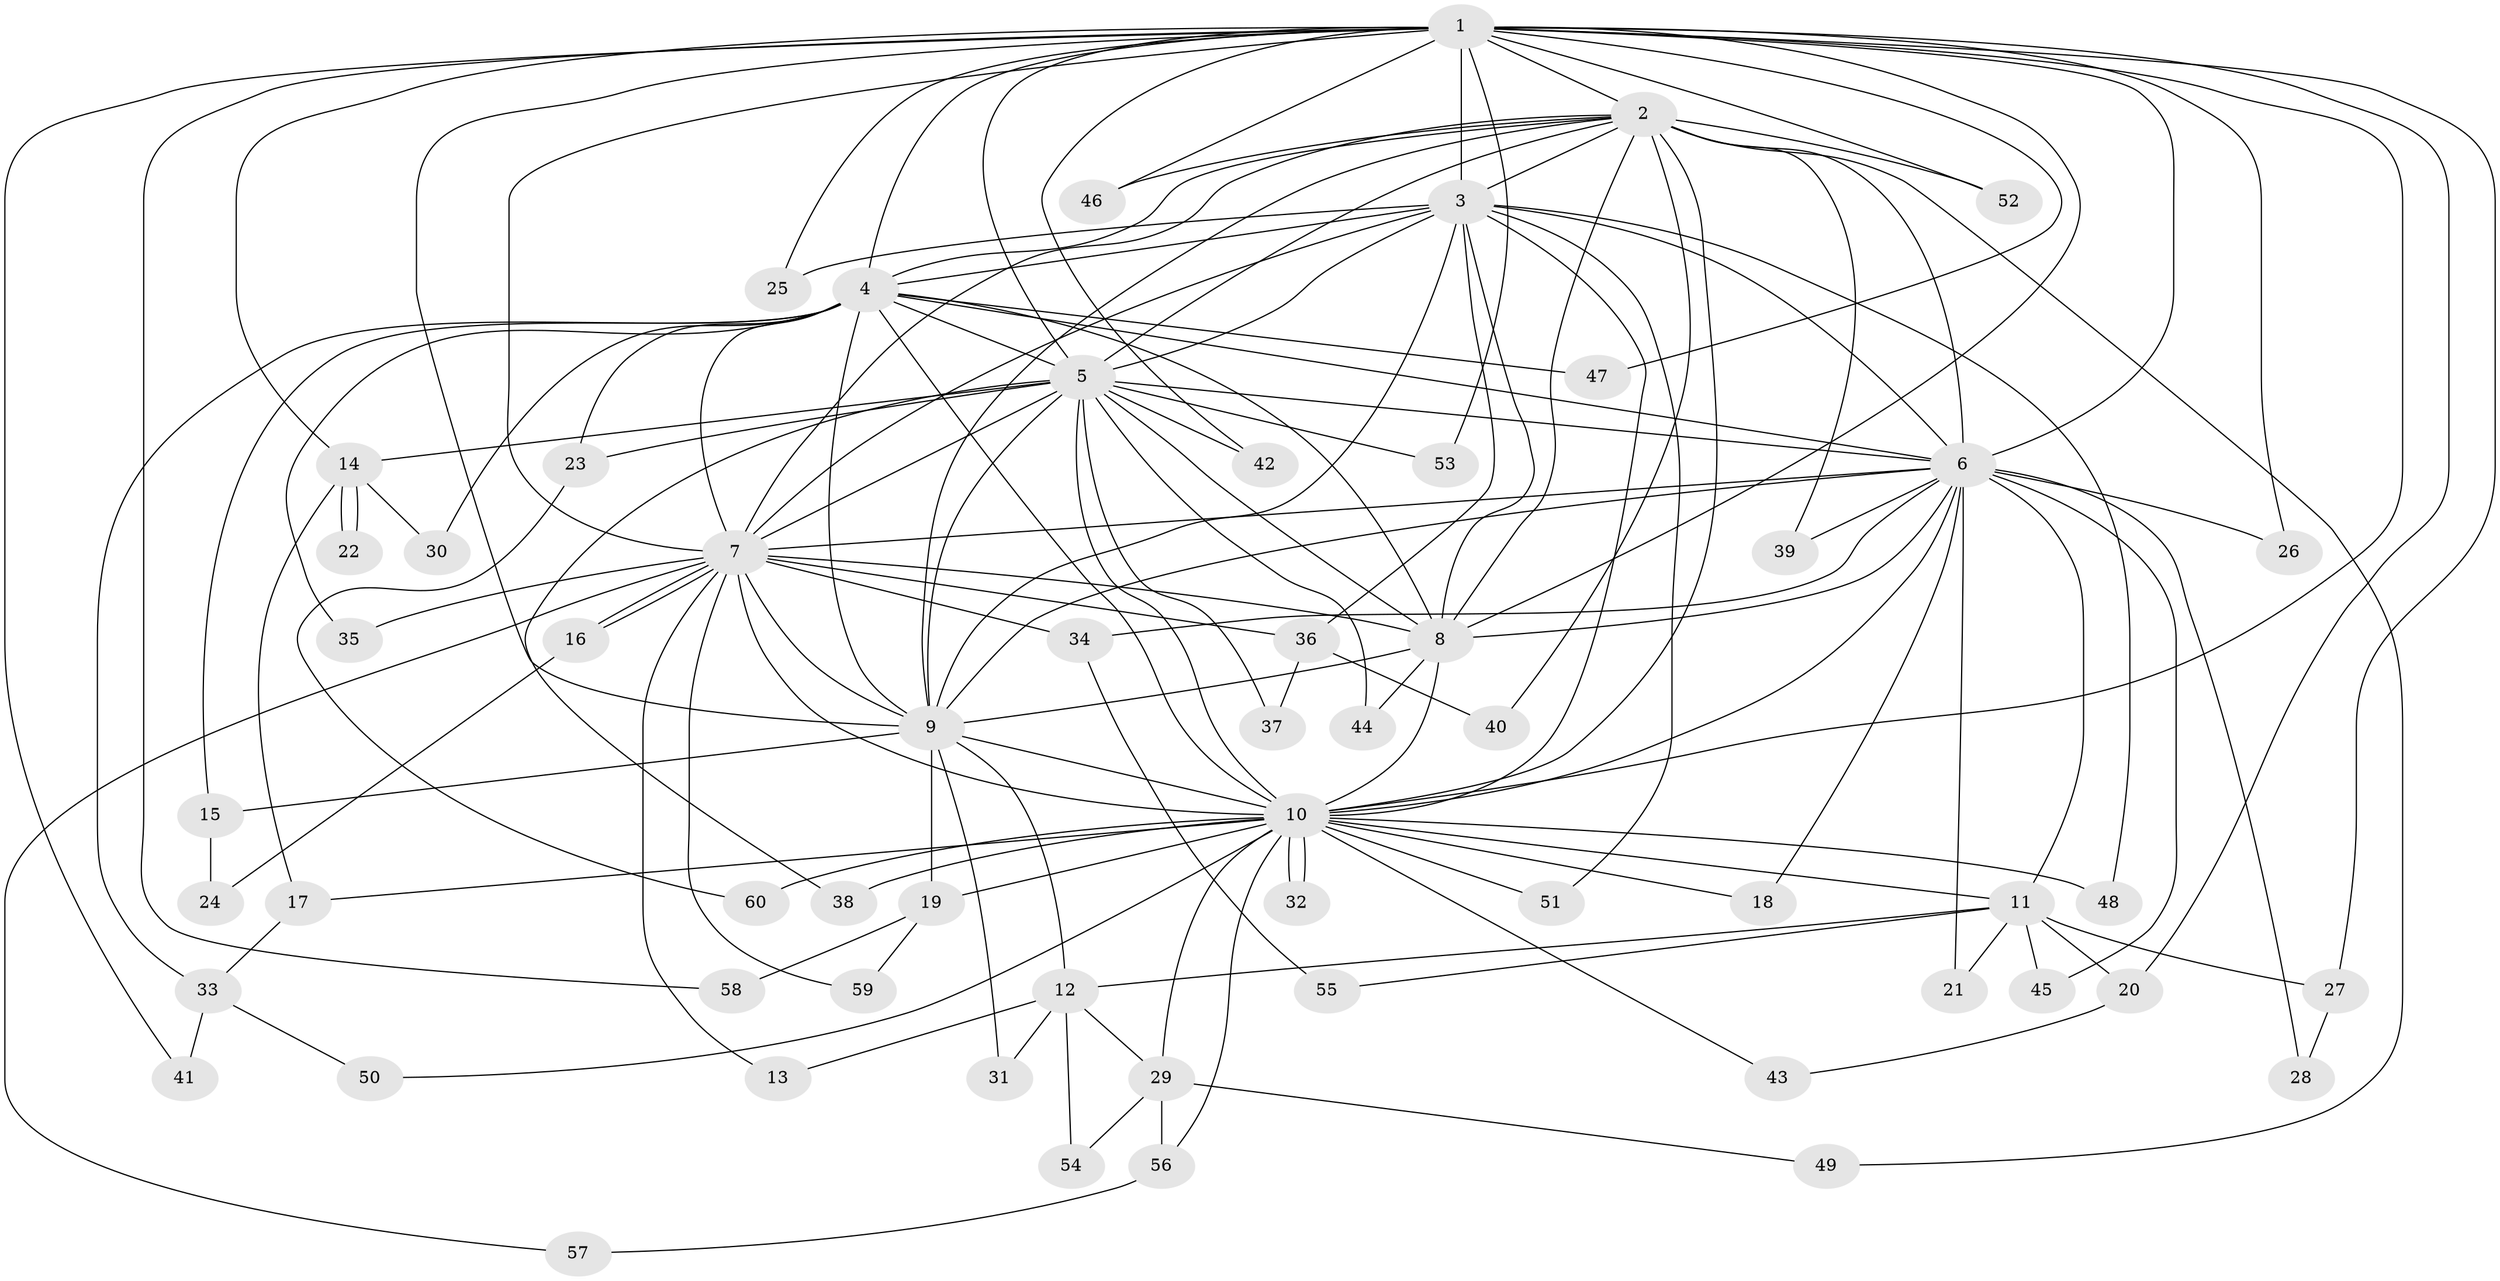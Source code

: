// coarse degree distribution, {18: 0.023809523809523808, 19: 0.023809523809523808, 9: 0.023809523809523808, 11: 0.023809523809523808, 2: 0.5952380952380952, 5: 0.047619047619047616, 4: 0.09523809523809523, 3: 0.047619047619047616, 1: 0.09523809523809523, 13: 0.023809523809523808}
// Generated by graph-tools (version 1.1) at 2025/49/03/04/25 21:49:36]
// undirected, 60 vertices, 145 edges
graph export_dot {
graph [start="1"]
  node [color=gray90,style=filled];
  1;
  2;
  3;
  4;
  5;
  6;
  7;
  8;
  9;
  10;
  11;
  12;
  13;
  14;
  15;
  16;
  17;
  18;
  19;
  20;
  21;
  22;
  23;
  24;
  25;
  26;
  27;
  28;
  29;
  30;
  31;
  32;
  33;
  34;
  35;
  36;
  37;
  38;
  39;
  40;
  41;
  42;
  43;
  44;
  45;
  46;
  47;
  48;
  49;
  50;
  51;
  52;
  53;
  54;
  55;
  56;
  57;
  58;
  59;
  60;
  1 -- 2;
  1 -- 3;
  1 -- 4;
  1 -- 5;
  1 -- 6;
  1 -- 7;
  1 -- 8;
  1 -- 9;
  1 -- 10;
  1 -- 14;
  1 -- 20;
  1 -- 25;
  1 -- 26;
  1 -- 27;
  1 -- 41;
  1 -- 42;
  1 -- 46;
  1 -- 47;
  1 -- 52;
  1 -- 53;
  1 -- 58;
  2 -- 3;
  2 -- 4;
  2 -- 5;
  2 -- 6;
  2 -- 7;
  2 -- 8;
  2 -- 9;
  2 -- 10;
  2 -- 39;
  2 -- 40;
  2 -- 46;
  2 -- 49;
  2 -- 52;
  3 -- 4;
  3 -- 5;
  3 -- 6;
  3 -- 7;
  3 -- 8;
  3 -- 9;
  3 -- 10;
  3 -- 25;
  3 -- 36;
  3 -- 48;
  3 -- 51;
  4 -- 5;
  4 -- 6;
  4 -- 7;
  4 -- 8;
  4 -- 9;
  4 -- 10;
  4 -- 15;
  4 -- 23;
  4 -- 30;
  4 -- 33;
  4 -- 35;
  4 -- 47;
  5 -- 6;
  5 -- 7;
  5 -- 8;
  5 -- 9;
  5 -- 10;
  5 -- 14;
  5 -- 23;
  5 -- 37;
  5 -- 38;
  5 -- 42;
  5 -- 44;
  5 -- 53;
  6 -- 7;
  6 -- 8;
  6 -- 9;
  6 -- 10;
  6 -- 11;
  6 -- 18;
  6 -- 21;
  6 -- 26;
  6 -- 28;
  6 -- 34;
  6 -- 39;
  6 -- 45;
  7 -- 8;
  7 -- 9;
  7 -- 10;
  7 -- 13;
  7 -- 16;
  7 -- 16;
  7 -- 34;
  7 -- 35;
  7 -- 36;
  7 -- 57;
  7 -- 59;
  8 -- 9;
  8 -- 10;
  8 -- 44;
  9 -- 10;
  9 -- 12;
  9 -- 15;
  9 -- 19;
  9 -- 31;
  10 -- 11;
  10 -- 17;
  10 -- 18;
  10 -- 19;
  10 -- 29;
  10 -- 32;
  10 -- 32;
  10 -- 38;
  10 -- 43;
  10 -- 48;
  10 -- 50;
  10 -- 51;
  10 -- 56;
  10 -- 60;
  11 -- 12;
  11 -- 20;
  11 -- 21;
  11 -- 27;
  11 -- 45;
  11 -- 55;
  12 -- 13;
  12 -- 29;
  12 -- 31;
  12 -- 54;
  14 -- 17;
  14 -- 22;
  14 -- 22;
  14 -- 30;
  15 -- 24;
  16 -- 24;
  17 -- 33;
  19 -- 58;
  19 -- 59;
  20 -- 43;
  23 -- 60;
  27 -- 28;
  29 -- 49;
  29 -- 54;
  29 -- 56;
  33 -- 41;
  33 -- 50;
  34 -- 55;
  36 -- 37;
  36 -- 40;
  56 -- 57;
}
